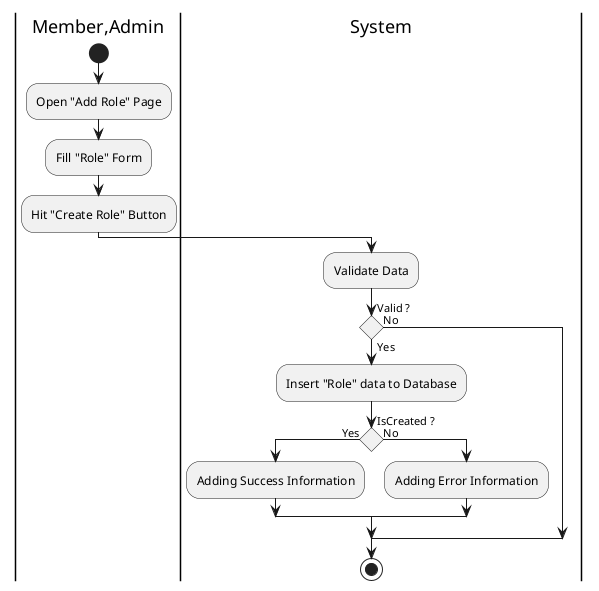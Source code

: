 @startuml CreateRole

skinparam ConditionEndStyle hline
skinparam conditionStyle diamond
skinparam Monochrome true
skinparam Shadowing false

|Member,Admin|
start
:Open "Add Role" Page;
:Fill "Role" Form;
:Hit "Create Role" Button;

|System|
:Validate Data;
if (Valid ?) then (Yes)
    :Insert "Role" data to Database;
    if (IsCreated ?) then (Yes)
        :Adding Success Information;
    else (No)
        :Adding Error Information;
    endif
else (No)
endif
stop

@enduml